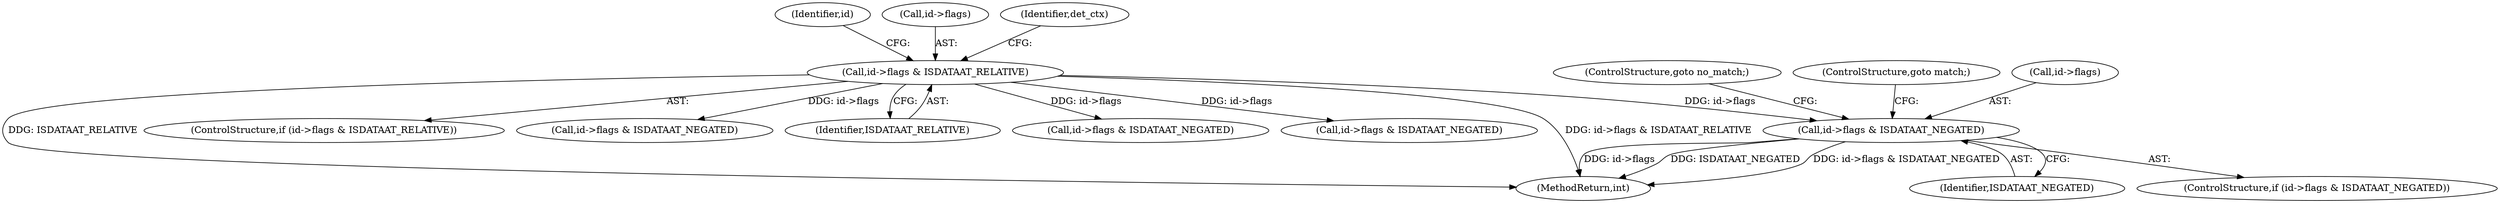 digraph "0_suricata_47afc577ff763150f9b47f10331f5ef9eb847a57@pointer" {
"1000917" [label="(Call,id->flags & ISDATAAT_NEGATED)"];
"1000852" [label="(Call,id->flags & ISDATAAT_RELATIVE)"];
"1000894" [label="(Identifier,id)"];
"1000916" [label="(ControlStructure,if (id->flags & ISDATAAT_NEGATED))"];
"1000917" [label="(Call,id->flags & ISDATAAT_NEGATED)"];
"1000853" [label="(Call,id->flags)"];
"1000921" [label="(Identifier,ISDATAAT_NEGATED)"];
"1000870" [label="(Call,id->flags & ISDATAAT_NEGATED)"];
"1001542" [label="(MethodReturn,int)"];
"1000851" [label="(ControlStructure,if (id->flags & ISDATAAT_RELATIVE))"];
"1000862" [label="(Identifier,det_ctx)"];
"1000901" [label="(Call,id->flags & ISDATAAT_NEGATED)"];
"1000923" [label="(ControlStructure,goto no_match;)"];
"1000856" [label="(Identifier,ISDATAAT_RELATIVE)"];
"1000852" [label="(Call,id->flags & ISDATAAT_RELATIVE)"];
"1000922" [label="(ControlStructure,goto match;)"];
"1000882" [label="(Call,id->flags & ISDATAAT_NEGATED)"];
"1000918" [label="(Call,id->flags)"];
"1000917" -> "1000916"  [label="AST: "];
"1000917" -> "1000921"  [label="CFG: "];
"1000918" -> "1000917"  [label="AST: "];
"1000921" -> "1000917"  [label="AST: "];
"1000922" -> "1000917"  [label="CFG: "];
"1000923" -> "1000917"  [label="CFG: "];
"1000917" -> "1001542"  [label="DDG: id->flags"];
"1000917" -> "1001542"  [label="DDG: ISDATAAT_NEGATED"];
"1000917" -> "1001542"  [label="DDG: id->flags & ISDATAAT_NEGATED"];
"1000852" -> "1000917"  [label="DDG: id->flags"];
"1000852" -> "1000851"  [label="AST: "];
"1000852" -> "1000856"  [label="CFG: "];
"1000853" -> "1000852"  [label="AST: "];
"1000856" -> "1000852"  [label="AST: "];
"1000862" -> "1000852"  [label="CFG: "];
"1000894" -> "1000852"  [label="CFG: "];
"1000852" -> "1001542"  [label="DDG: id->flags & ISDATAAT_RELATIVE"];
"1000852" -> "1001542"  [label="DDG: ISDATAAT_RELATIVE"];
"1000852" -> "1000870"  [label="DDG: id->flags"];
"1000852" -> "1000882"  [label="DDG: id->flags"];
"1000852" -> "1000901"  [label="DDG: id->flags"];
}
